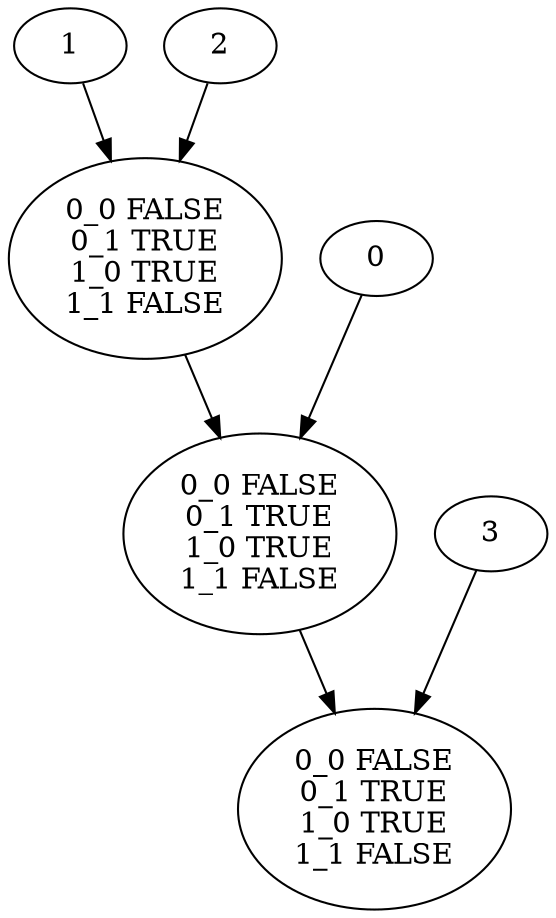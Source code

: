 digraph {
1 -> 4;
2 -> 4;
0 -> 5;
4 -> 5;
3 -> 6;
5 -> 6;
4 [ label = "0_0 FALSE\n0_1 TRUE\n1_0 TRUE\n1_1 FALSE"];
5 [ label = "0_0 FALSE\n0_1 TRUE\n1_0 TRUE\n1_1 FALSE"];
6 [ label = "0_0 FALSE\n0_1 TRUE\n1_0 TRUE\n1_1 FALSE"];
}
